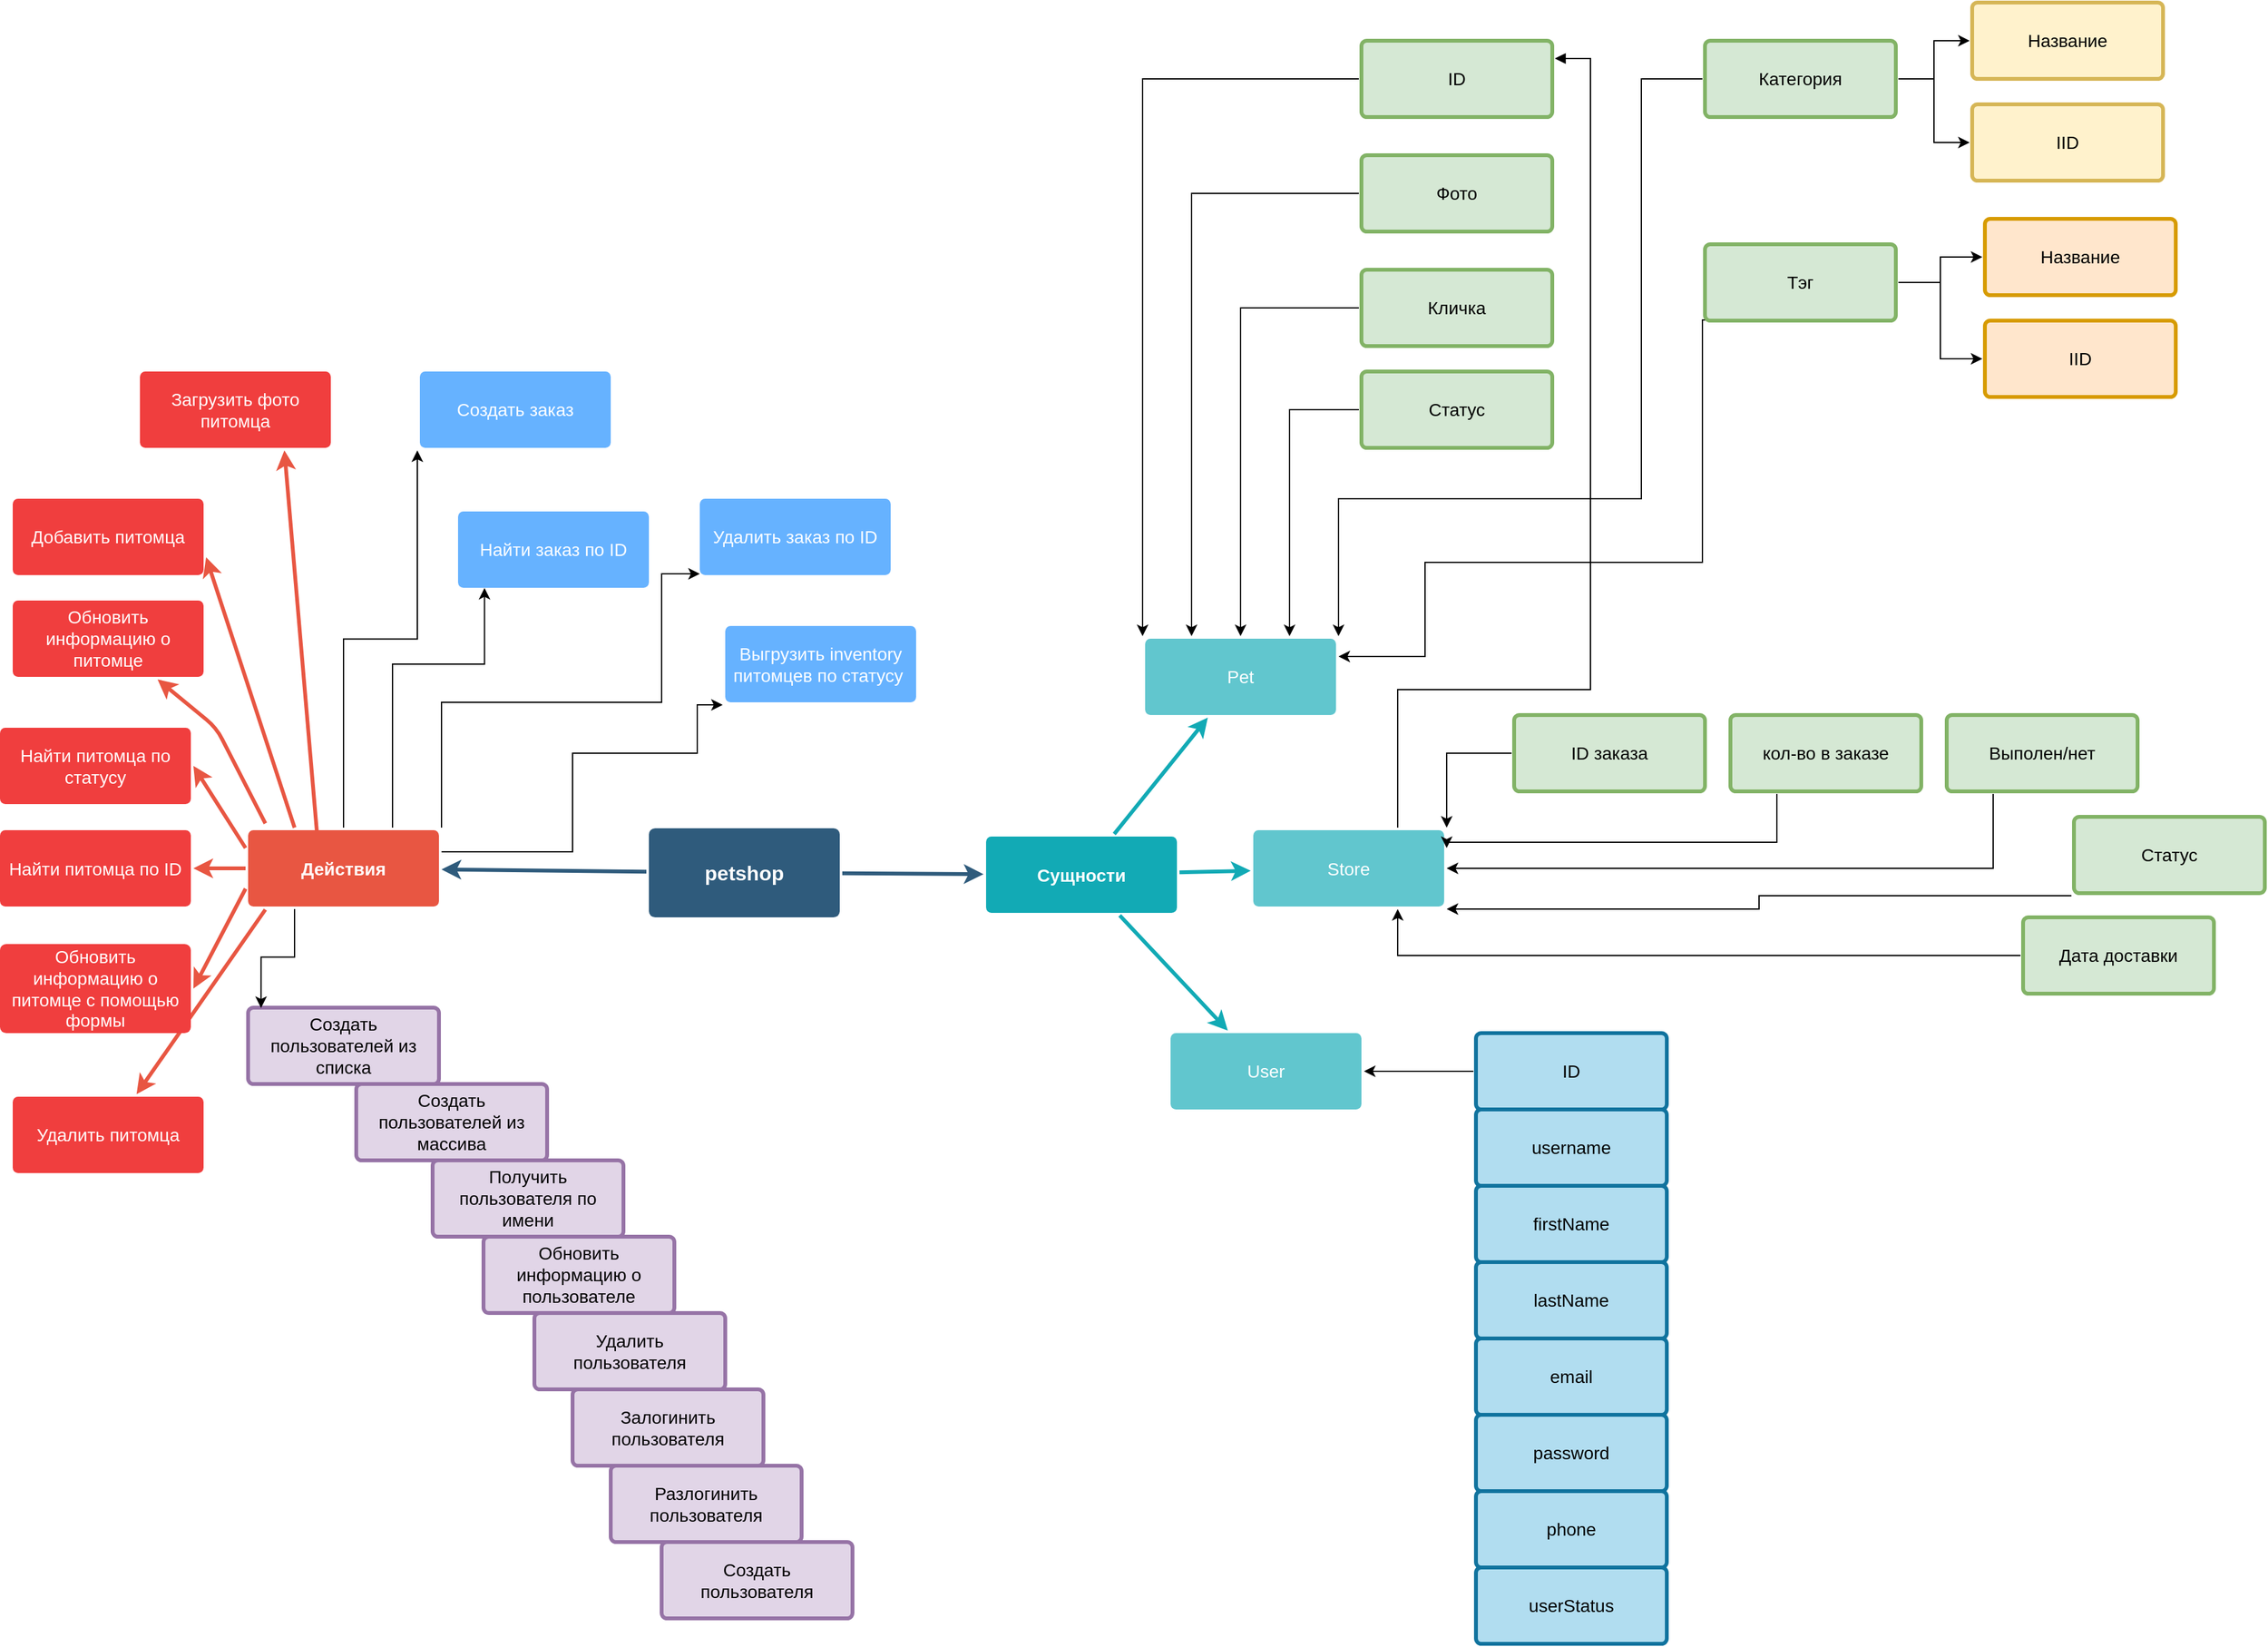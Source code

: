 <mxfile version="23.1.1" type="device">
  <diagram id="6a731a19-8d31-9384-78a2-239565b7b9f0" name="Page-1">
    <mxGraphModel dx="2333" dy="1256" grid="1" gridSize="10" guides="1" tooltips="1" connect="1" arrows="1" fold="1" page="1" pageScale="1" pageWidth="2336" pageHeight="1654" background="none" math="0" shadow="0">
      <root>
        <mxCell id="0" />
        <mxCell id="1" parent="0" />
        <mxCell id="1746" value="" style="edgeStyle=none;rounded=0;jumpStyle=none;html=1;shadow=0;labelBackgroundColor=none;startArrow=none;startFill=0;endArrow=classic;endFill=1;jettySize=auto;orthogonalLoop=1;strokeColor=#2F5B7C;strokeWidth=3;fontFamily=Helvetica;fontSize=16;fontColor=#23445D;spacing=5;" parent="1" source="1749" target="1771" edge="1">
          <mxGeometry relative="1" as="geometry" />
        </mxCell>
        <mxCell id="1748" value="" style="edgeStyle=none;rounded=0;jumpStyle=none;html=1;shadow=0;labelBackgroundColor=none;startArrow=none;startFill=0;endArrow=classic;endFill=1;jettySize=auto;orthogonalLoop=1;strokeColor=#2F5B7C;strokeWidth=3;fontFamily=Helvetica;fontSize=16;fontColor=#23445D;spacing=5;" parent="1" source="1749" target="1753" edge="1">
          <mxGeometry relative="1" as="geometry" />
        </mxCell>
        <mxCell id="1750" value="" style="edgeStyle=none;rounded=1;jumpStyle=none;html=1;shadow=0;labelBackgroundColor=none;startArrow=none;startFill=0;jettySize=auto;orthogonalLoop=1;strokeColor=#E85642;strokeWidth=3;fontFamily=Helvetica;fontSize=14;fontColor=#FFFFFF;spacing=5;fontStyle=1;fillColor=#b0e3e6;exitX=0;exitY=0.5;exitDx=0;exitDy=0;" parent="1" source="1753" target="1756" edge="1">
          <mxGeometry relative="1" as="geometry">
            <mxPoint x="300" y="720" as="sourcePoint" />
          </mxGeometry>
        </mxCell>
        <mxCell id="1751" value="" style="edgeStyle=none;rounded=1;jumpStyle=none;html=1;shadow=0;labelBackgroundColor=none;startArrow=none;startFill=0;jettySize=auto;orthogonalLoop=1;strokeColor=#E85642;strokeWidth=3;fontFamily=Helvetica;fontSize=14;fontColor=#FFFFFF;spacing=5;fontStyle=1;fillColor=#b0e3e6;entryX=1;entryY=0.5;entryDx=0;entryDy=0;exitX=0;exitY=0.25;exitDx=0;exitDy=0;" parent="1" source="1753" target="VShpxuDN6ZNB-tW2L6oB-1795" edge="1">
          <mxGeometry relative="1" as="geometry">
            <mxPoint x="256.0" y="715.5" as="targetPoint" />
          </mxGeometry>
        </mxCell>
        <mxCell id="1752" value="" style="edgeStyle=none;rounded=1;jumpStyle=none;html=1;shadow=0;labelBackgroundColor=none;startArrow=none;startFill=0;jettySize=auto;orthogonalLoop=1;strokeColor=#E85642;strokeWidth=3;fontFamily=Helvetica;fontSize=14;fontColor=#FFFFFF;spacing=5;fontStyle=1;fillColor=#b0e3e6;exitX=0.101;exitY=-0.052;exitDx=0;exitDy=0;exitPerimeter=0;" parent="1" source="1753" target="VShpxuDN6ZNB-tW2L6oB-1783" edge="1">
          <mxGeometry relative="1" as="geometry">
            <mxPoint x="270.336" y="802.5" as="targetPoint" />
            <Array as="points">
              <mxPoint x="280" y="600" />
            </Array>
          </mxGeometry>
        </mxCell>
        <mxCell id="VShpxuDN6ZNB-tW2L6oB-1802" style="edgeStyle=orthogonalEdgeStyle;rounded=0;orthogonalLoop=1;jettySize=auto;html=1;exitX=0.5;exitY=0;exitDx=0;exitDy=0;entryX=0;entryY=1;entryDx=0;entryDy=0;" edge="1" parent="1" source="1753" target="VShpxuDN6ZNB-tW2L6oB-1785">
          <mxGeometry relative="1" as="geometry" />
        </mxCell>
        <mxCell id="JYTRzdJzpvBDvRCZUse9-1779" style="edgeStyle=orthogonalEdgeStyle;rounded=0;orthogonalLoop=1;jettySize=auto;html=1;exitX=1;exitY=0.25;exitDx=0;exitDy=0;entryX=0;entryY=1;entryDx=0;entryDy=0;" edge="1" parent="1" target="VShpxuDN6ZNB-tW2L6oB-1799">
          <mxGeometry relative="1" as="geometry">
            <mxPoint x="457" y="697.5" as="sourcePoint" />
            <mxPoint x="735" y="620" as="targetPoint" />
            <Array as="points">
              <mxPoint x="560" y="697" />
              <mxPoint x="560" y="620" />
              <mxPoint x="658" y="620" />
            </Array>
          </mxGeometry>
        </mxCell>
        <mxCell id="1753" value="Действия" style="rounded=1;whiteSpace=wrap;html=1;shadow=0;labelBackgroundColor=none;strokeColor=none;strokeWidth=3;fillColor=#e85642;fontFamily=Helvetica;fontSize=14;fontColor=#FFFFFF;align=center;spacing=5;fontStyle=1;arcSize=7;perimeterSpacing=2;" parent="1" vertex="1">
          <mxGeometry x="305" y="680.5" width="150" height="60" as="geometry" />
        </mxCell>
        <mxCell id="1756" value="Найти питомца по ID" style="rounded=1;whiteSpace=wrap;html=1;shadow=0;labelBackgroundColor=none;strokeColor=none;strokeWidth=3;fillColor=#F03E3E;fontFamily=Helvetica;fontSize=14;fontColor=#FFFFFF;align=center;spacing=5;fontStyle=0;arcSize=7;perimeterSpacing=2;" parent="1" vertex="1">
          <mxGeometry x="110" y="680.5" width="150" height="60" as="geometry" />
        </mxCell>
        <mxCell id="1771" value="Сущности" style="rounded=1;whiteSpace=wrap;html=1;shadow=0;labelBackgroundColor=none;strokeColor=none;strokeWidth=3;fillColor=#12aab5;fontFamily=Helvetica;fontSize=14;fontColor=#FFFFFF;align=center;spacing=5;fontStyle=1;arcSize=7;perimeterSpacing=2;" parent="1" vertex="1">
          <mxGeometry x="885" y="685.5" width="150" height="60" as="geometry" />
        </mxCell>
        <mxCell id="1774" value="User&lt;br&gt;" style="rounded=1;whiteSpace=wrap;html=1;shadow=0;labelBackgroundColor=none;strokeColor=none;strokeWidth=3;fillColor=#61c6ce;fontFamily=Helvetica;fontSize=14;fontColor=#FFFFFF;align=center;spacing=5;fontStyle=0;arcSize=7;perimeterSpacing=2;" parent="1" vertex="1">
          <mxGeometry x="1030" y="840" width="150" height="60" as="geometry" />
        </mxCell>
        <mxCell id="1775" value="" style="edgeStyle=none;rounded=1;jumpStyle=none;html=1;shadow=0;labelBackgroundColor=none;startArrow=none;startFill=0;jettySize=auto;orthogonalLoop=1;strokeColor=#12AAB5;strokeWidth=3;fontFamily=Helvetica;fontSize=14;fontColor=#FFFFFF;spacing=5;fontStyle=1;fillColor=#b0e3e6;" parent="1" source="1771" target="1774" edge="1">
          <mxGeometry relative="1" as="geometry" />
        </mxCell>
        <mxCell id="JYTRzdJzpvBDvRCZUse9-1822" style="edgeStyle=orthogonalEdgeStyle;rounded=0;orthogonalLoop=1;jettySize=auto;html=1;exitX=0.75;exitY=0;exitDx=0;exitDy=0;entryX=1;entryY=0.25;entryDx=0;entryDy=0;endArrow=block;endFill=1;" edge="1" parent="1" source="1776" target="JYTRzdJzpvBDvRCZUse9-1796">
          <mxGeometry relative="1" as="geometry">
            <mxPoint x="1360" y="87.474" as="targetPoint" />
            <Array as="points">
              <mxPoint x="1208" y="570" />
              <mxPoint x="1360" y="570" />
              <mxPoint x="1360" y="74" />
            </Array>
          </mxGeometry>
        </mxCell>
        <mxCell id="1776" value="Store" style="rounded=1;whiteSpace=wrap;html=1;shadow=0;labelBackgroundColor=none;strokeColor=none;strokeWidth=3;fillColor=#61c6ce;fontFamily=Helvetica;fontSize=14;fontColor=#FFFFFF;align=center;spacing=5;fontStyle=0;arcSize=7;perimeterSpacing=2;" parent="1" vertex="1">
          <mxGeometry x="1095" y="680.5" width="150" height="60" as="geometry" />
        </mxCell>
        <mxCell id="1777" value="" style="edgeStyle=none;rounded=1;jumpStyle=none;html=1;shadow=0;labelBackgroundColor=none;startArrow=none;startFill=0;jettySize=auto;orthogonalLoop=1;strokeColor=#12AAB5;strokeWidth=3;fontFamily=Helvetica;fontSize=14;fontColor=#FFFFFF;spacing=5;fontStyle=1;fillColor=#b0e3e6;" parent="1" source="1771" target="1776" edge="1">
          <mxGeometry relative="1" as="geometry" />
        </mxCell>
        <mxCell id="1778" value="Pet" style="rounded=1;whiteSpace=wrap;html=1;shadow=0;labelBackgroundColor=none;strokeColor=none;strokeWidth=3;fillColor=#61c6ce;fontFamily=Helvetica;fontSize=14;fontColor=#FFFFFF;align=center;spacing=5;fontStyle=0;arcSize=7;perimeterSpacing=2;" parent="1" vertex="1">
          <mxGeometry x="1010" y="530" width="150" height="60" as="geometry" />
        </mxCell>
        <mxCell id="1779" value="" style="edgeStyle=none;rounded=1;jumpStyle=none;html=1;shadow=0;labelBackgroundColor=none;startArrow=none;startFill=0;jettySize=auto;orthogonalLoop=1;strokeColor=#12AAB5;strokeWidth=3;fontFamily=Helvetica;fontSize=14;fontColor=#FFFFFF;spacing=5;fontStyle=1;fillColor=#b0e3e6;" parent="1" source="1771" target="1778" edge="1">
          <mxGeometry relative="1" as="geometry" />
        </mxCell>
        <mxCell id="VShpxuDN6ZNB-tW2L6oB-1781" value="Удалить питомца" style="rounded=1;whiteSpace=wrap;html=1;shadow=0;labelBackgroundColor=none;strokeColor=none;strokeWidth=3;fillColor=#F03E3E;fontFamily=Helvetica;fontSize=14;fontColor=#FFFFFF;align=center;spacing=5;fontStyle=0;arcSize=7;perimeterSpacing=2;" vertex="1" parent="1">
          <mxGeometry x="120" y="890" width="150" height="60" as="geometry" />
        </mxCell>
        <mxCell id="VShpxuDN6ZNB-tW2L6oB-1782" value="Добавить питомца" style="rounded=1;whiteSpace=wrap;html=1;shadow=0;labelBackgroundColor=none;strokeColor=none;strokeWidth=3;fillColor=#F03E3E;fontFamily=Helvetica;fontSize=14;fontColor=#FFFFFF;align=center;spacing=5;fontStyle=0;arcSize=7;perimeterSpacing=2;" vertex="1" parent="1">
          <mxGeometry x="120" y="420" width="150" height="60" as="geometry" />
        </mxCell>
        <mxCell id="VShpxuDN6ZNB-tW2L6oB-1783" value="Обновить информацию о питомце" style="rounded=1;whiteSpace=wrap;html=1;shadow=0;labelBackgroundColor=none;strokeColor=none;strokeWidth=3;fillColor=#F03E3E;fontFamily=Helvetica;fontSize=14;fontColor=#FFFFFF;align=center;spacing=5;fontStyle=0;arcSize=7;perimeterSpacing=2;rotation=0;" vertex="1" parent="1">
          <mxGeometry x="120" y="500" width="150" height="60" as="geometry" />
        </mxCell>
        <mxCell id="VShpxuDN6ZNB-tW2L6oB-1784" value="Загрузить фото питомца" style="rounded=1;whiteSpace=wrap;html=1;shadow=0;labelBackgroundColor=none;strokeColor=none;strokeWidth=3;fillColor=#F03E3E;fontFamily=Helvetica;fontSize=14;fontColor=#FFFFFF;align=center;spacing=5;fontStyle=0;arcSize=7;perimeterSpacing=2;" vertex="1" parent="1">
          <mxGeometry x="220" y="320" width="150" height="60" as="geometry" />
        </mxCell>
        <mxCell id="VShpxuDN6ZNB-tW2L6oB-1785" value="Создать заказ" style="rounded=1;whiteSpace=wrap;html=1;shadow=0;labelBackgroundColor=none;strokeColor=none;strokeWidth=3;fillColor=#66B2FF;fontFamily=Helvetica;fontSize=14;fontColor=#FFFFFF;align=center;spacing=5;fontStyle=0;arcSize=7;perimeterSpacing=2;" vertex="1" parent="1">
          <mxGeometry x="440" y="320" width="150" height="60" as="geometry" />
        </mxCell>
        <mxCell id="VShpxuDN6ZNB-tW2L6oB-1788" value="" style="edgeStyle=none;rounded=1;jumpStyle=none;html=1;shadow=0;labelBackgroundColor=none;startArrow=none;startFill=0;jettySize=auto;orthogonalLoop=1;strokeColor=#E85642;strokeWidth=3;fontFamily=Helvetica;fontSize=14;fontColor=#FFFFFF;spacing=5;fontStyle=1;fillColor=#b0e3e6;exitX=0.101;exitY=1.007;exitDx=0;exitDy=0;exitPerimeter=0;" edge="1" parent="1" source="1753" target="VShpxuDN6ZNB-tW2L6oB-1781">
          <mxGeometry relative="1" as="geometry">
            <mxPoint x="350" y="758" as="sourcePoint" />
            <mxPoint x="280.336" y="812.5" as="targetPoint" />
          </mxGeometry>
        </mxCell>
        <mxCell id="VShpxuDN6ZNB-tW2L6oB-1789" value="" style="edgeStyle=none;rounded=1;jumpStyle=none;html=1;shadow=0;labelBackgroundColor=none;startArrow=none;startFill=0;jettySize=auto;orthogonalLoop=1;strokeColor=#E85642;strokeWidth=3;fontFamily=Helvetica;fontSize=14;fontColor=#FFFFFF;spacing=5;fontStyle=1;fillColor=#b0e3e6;entryX=0.75;entryY=1;entryDx=0;entryDy=0;exitX=0.364;exitY=0.051;exitDx=0;exitDy=0;exitPerimeter=0;" edge="1" parent="1" source="1753" target="VShpxuDN6ZNB-tW2L6oB-1784">
          <mxGeometry relative="1" as="geometry">
            <mxPoint x="360" y="768" as="sourcePoint" />
            <mxPoint x="290.336" y="822.5" as="targetPoint" />
          </mxGeometry>
        </mxCell>
        <mxCell id="VShpxuDN6ZNB-tW2L6oB-1790" value="" style="edgeStyle=none;rounded=1;jumpStyle=none;html=1;shadow=0;labelBackgroundColor=none;startArrow=none;startFill=0;jettySize=auto;orthogonalLoop=1;strokeColor=#E85642;strokeWidth=3;fontFamily=Helvetica;fontSize=14;fontColor=#FFFFFF;spacing=5;fontStyle=1;fillColor=#b0e3e6;entryX=1;entryY=0.75;entryDx=0;entryDy=0;exitX=0.25;exitY=0;exitDx=0;exitDy=0;" edge="1" parent="1" source="1753" target="VShpxuDN6ZNB-tW2L6oB-1782">
          <mxGeometry relative="1" as="geometry">
            <mxPoint x="340" y="680" as="sourcePoint" />
            <mxPoint x="270" y="490" as="targetPoint" />
          </mxGeometry>
        </mxCell>
        <mxCell id="VShpxuDN6ZNB-tW2L6oB-1791" value="" style="edgeStyle=none;rounded=1;jumpStyle=none;html=1;shadow=0;labelBackgroundColor=none;startArrow=none;startFill=0;jettySize=auto;orthogonalLoop=1;strokeColor=#E85642;strokeWidth=3;fontFamily=Helvetica;fontSize=14;fontColor=#FFFFFF;spacing=5;fontStyle=1;fillColor=#b0e3e6;entryX=1;entryY=0.5;entryDx=0;entryDy=0;exitX=0;exitY=0.75;exitDx=0;exitDy=0;" edge="1" parent="1" source="1753" target="VShpxuDN6ZNB-tW2L6oB-1796">
          <mxGeometry relative="1" as="geometry">
            <mxPoint x="380" y="788" as="sourcePoint" />
            <mxPoint x="310.336" y="842.5" as="targetPoint" />
          </mxGeometry>
        </mxCell>
        <mxCell id="VShpxuDN6ZNB-tW2L6oB-1795" value="Найти питомца по статусу" style="rounded=1;whiteSpace=wrap;html=1;shadow=0;labelBackgroundColor=none;strokeColor=none;strokeWidth=3;fillColor=#F03E3E;fontFamily=Helvetica;fontSize=14;fontColor=#FFFFFF;align=center;spacing=5;fontStyle=0;arcSize=7;perimeterSpacing=2;" vertex="1" parent="1">
          <mxGeometry x="110" y="600" width="150" height="60" as="geometry" />
        </mxCell>
        <mxCell id="VShpxuDN6ZNB-tW2L6oB-1796" value="Обновить информацию о питомце с помощью формы&lt;br&gt;" style="rounded=1;whiteSpace=wrap;html=1;shadow=0;labelBackgroundColor=none;strokeColor=none;strokeWidth=3;fillColor=#F03E3E;fontFamily=Helvetica;fontSize=14;fontColor=#FFFFFF;align=center;spacing=5;fontStyle=0;arcSize=7;perimeterSpacing=2;rotation=0;" vertex="1" parent="1">
          <mxGeometry x="110" y="770" width="150" height="70" as="geometry" />
        </mxCell>
        <mxCell id="VShpxuDN6ZNB-tW2L6oB-1798" value="Найти заказ по ID" style="rounded=1;whiteSpace=wrap;html=1;shadow=0;labelBackgroundColor=none;strokeColor=none;strokeWidth=3;fillColor=#66B2FF;fontFamily=Helvetica;fontSize=14;fontColor=#FFFFFF;align=center;spacing=5;fontStyle=0;arcSize=7;perimeterSpacing=2;" vertex="1" parent="1">
          <mxGeometry x="470" y="430" width="150" height="60" as="geometry" />
        </mxCell>
        <mxCell id="VShpxuDN6ZNB-tW2L6oB-1799" value="Выгрузить inventory питомцев по статусу&amp;nbsp;" style="rounded=1;whiteSpace=wrap;html=1;shadow=0;labelBackgroundColor=none;strokeColor=none;strokeWidth=3;fillColor=#66B2FF;fontFamily=Helvetica;fontSize=14;fontColor=#FFFFFF;align=center;spacing=5;fontStyle=0;arcSize=7;perimeterSpacing=2;" vertex="1" parent="1">
          <mxGeometry x="680" y="520" width="150" height="60" as="geometry" />
        </mxCell>
        <mxCell id="VShpxuDN6ZNB-tW2L6oB-1800" value="Удалить заказ по ID" style="rounded=1;whiteSpace=wrap;html=1;shadow=0;labelBackgroundColor=none;strokeColor=none;strokeWidth=3;fillColor=#66B2FF;fontFamily=Helvetica;fontSize=14;fontColor=#FFFFFF;align=center;spacing=5;fontStyle=0;arcSize=7;perimeterSpacing=2;" vertex="1" parent="1">
          <mxGeometry x="660" y="420" width="150" height="60" as="geometry" />
        </mxCell>
        <mxCell id="JYTRzdJzpvBDvRCZUse9-1781" value="Создать пользователей из списка" style="rounded=1;whiteSpace=wrap;html=1;shadow=0;labelBackgroundColor=none;strokeColor=#9673a6;strokeWidth=3;fillColor=#e1d5e7;fontFamily=Helvetica;fontSize=14;align=center;spacing=5;fontStyle=0;arcSize=7;perimeterSpacing=2;" vertex="1" parent="1">
          <mxGeometry x="305" y="820" width="150" height="60" as="geometry" />
        </mxCell>
        <mxCell id="JYTRzdJzpvBDvRCZUse9-1782" value="Создать пользователей из массива" style="rounded=1;whiteSpace=wrap;html=1;shadow=0;labelBackgroundColor=none;strokeColor=#9673a6;strokeWidth=3;fillColor=#e1d5e7;fontFamily=Helvetica;fontSize=14;align=center;spacing=5;fontStyle=0;arcSize=7;perimeterSpacing=2;" vertex="1" parent="1">
          <mxGeometry x="390" y="880" width="150" height="60" as="geometry" />
        </mxCell>
        <mxCell id="JYTRzdJzpvBDvRCZUse9-1785" style="edgeStyle=orthogonalEdgeStyle;rounded=0;orthogonalLoop=1;jettySize=auto;html=1;exitX=0.75;exitY=0;exitDx=0;exitDy=0;entryX=0.148;entryY=0.97;entryDx=0;entryDy=0;entryPerimeter=0;" edge="1" parent="1" source="1753" target="VShpxuDN6ZNB-tW2L6oB-1798">
          <mxGeometry relative="1" as="geometry">
            <Array as="points">
              <mxPoint x="419" y="550" />
              <mxPoint x="491" y="550" />
            </Array>
          </mxGeometry>
        </mxCell>
        <mxCell id="JYTRzdJzpvBDvRCZUse9-1786" style="edgeStyle=orthogonalEdgeStyle;rounded=0;orthogonalLoop=1;jettySize=auto;html=1;exitX=1;exitY=0;exitDx=0;exitDy=0;" edge="1" parent="1" source="1753">
          <mxGeometry relative="1" as="geometry">
            <mxPoint x="660" y="479" as="targetPoint" />
            <Array as="points">
              <mxPoint x="457" y="580" />
              <mxPoint x="630" y="580" />
              <mxPoint x="630" y="479" />
            </Array>
          </mxGeometry>
        </mxCell>
        <mxCell id="JYTRzdJzpvBDvRCZUse9-1787" value="Залогинить пользователя" style="rounded=1;whiteSpace=wrap;html=1;shadow=0;labelBackgroundColor=none;strokeColor=#9673a6;strokeWidth=3;fillColor=#e1d5e7;fontFamily=Helvetica;fontSize=14;align=center;spacing=5;fontStyle=0;arcSize=7;perimeterSpacing=2;" vertex="1" parent="1">
          <mxGeometry x="560" y="1120" width="150" height="60" as="geometry" />
        </mxCell>
        <mxCell id="JYTRzdJzpvBDvRCZUse9-1788" value="Создать пользователя" style="rounded=1;whiteSpace=wrap;html=1;shadow=0;labelBackgroundColor=none;strokeColor=#9673a6;strokeWidth=3;fillColor=#e1d5e7;fontFamily=Helvetica;fontSize=14;align=center;spacing=5;fontStyle=0;arcSize=7;perimeterSpacing=2;" vertex="1" parent="1">
          <mxGeometry x="630" y="1240" width="150" height="60" as="geometry" />
        </mxCell>
        <mxCell id="JYTRzdJzpvBDvRCZUse9-1789" value="Удалить пользователя" style="rounded=1;whiteSpace=wrap;html=1;shadow=0;labelBackgroundColor=none;strokeColor=#9673a6;strokeWidth=3;fillColor=#e1d5e7;fontFamily=Helvetica;fontSize=14;align=center;spacing=5;fontStyle=0;arcSize=7;perimeterSpacing=2;" vertex="1" parent="1">
          <mxGeometry x="530" y="1060" width="150" height="60" as="geometry" />
        </mxCell>
        <mxCell id="JYTRzdJzpvBDvRCZUse9-1790" value="Получить пользователя по имени" style="rounded=1;whiteSpace=wrap;html=1;shadow=0;labelBackgroundColor=none;strokeColor=#9673a6;strokeWidth=3;fillColor=#e1d5e7;fontFamily=Helvetica;fontSize=14;align=center;spacing=5;fontStyle=0;arcSize=7;perimeterSpacing=2;" vertex="1" parent="1">
          <mxGeometry x="450" y="940" width="150" height="60" as="geometry" />
        </mxCell>
        <mxCell id="JYTRzdJzpvBDvRCZUse9-1791" value="Обновить информацию о пользователе" style="rounded=1;whiteSpace=wrap;html=1;shadow=0;labelBackgroundColor=none;strokeColor=#9673a6;strokeWidth=3;fillColor=#e1d5e7;fontFamily=Helvetica;fontSize=14;align=center;spacing=5;fontStyle=0;arcSize=7;perimeterSpacing=2;" vertex="1" parent="1">
          <mxGeometry x="490" y="1000" width="150" height="60" as="geometry" />
        </mxCell>
        <mxCell id="JYTRzdJzpvBDvRCZUse9-1792" style="edgeStyle=orthogonalEdgeStyle;rounded=0;orthogonalLoop=1;jettySize=auto;html=1;exitX=0.25;exitY=1;exitDx=0;exitDy=0;entryX=0.079;entryY=0.035;entryDx=0;entryDy=0;entryPerimeter=0;" edge="1" parent="1" source="1753" target="JYTRzdJzpvBDvRCZUse9-1781">
          <mxGeometry relative="1" as="geometry" />
        </mxCell>
        <mxCell id="1749" value="petshop&lt;br&gt;" style="rounded=1;whiteSpace=wrap;html=1;shadow=0;labelBackgroundColor=none;strokeColor=none;strokeWidth=3;fillColor=#2F5B7C;fontFamily=Helvetica;fontSize=16;fontColor=#FFFFFF;align=center;fontStyle=1;spacing=5;arcSize=7;perimeterSpacing=2;" parent="1" vertex="1">
          <mxGeometry x="620" y="679" width="150" height="70" as="geometry" />
        </mxCell>
        <mxCell id="JYTRzdJzpvBDvRCZUse9-1795" value="Разлогинить пользователя" style="rounded=1;whiteSpace=wrap;html=1;shadow=0;labelBackgroundColor=none;strokeColor=#9673a6;strokeWidth=3;fillColor=#e1d5e7;fontFamily=Helvetica;fontSize=14;align=center;spacing=5;fontStyle=0;arcSize=7;perimeterSpacing=2;" vertex="1" parent="1">
          <mxGeometry x="590" y="1180" width="150" height="60" as="geometry" />
        </mxCell>
        <mxCell id="JYTRzdJzpvBDvRCZUse9-1815" style="edgeStyle=orthogonalEdgeStyle;rounded=0;orthogonalLoop=1;jettySize=auto;html=1;exitX=0;exitY=0.5;exitDx=0;exitDy=0;entryX=0;entryY=0;entryDx=0;entryDy=0;" edge="1" parent="1" source="JYTRzdJzpvBDvRCZUse9-1796" target="1778">
          <mxGeometry relative="1" as="geometry" />
        </mxCell>
        <mxCell id="JYTRzdJzpvBDvRCZUse9-1796" value="ID" style="rounded=1;whiteSpace=wrap;html=1;shadow=0;labelBackgroundColor=none;strokeColor=#82b366;strokeWidth=3;fillColor=#d5e8d4;fontFamily=Helvetica;fontSize=14;align=center;spacing=5;fontStyle=0;arcSize=7;perimeterSpacing=2;" vertex="1" parent="1">
          <mxGeometry x="1180" y="60" width="150" height="60" as="geometry" />
        </mxCell>
        <mxCell id="JYTRzdJzpvBDvRCZUse9-1816" style="edgeStyle=orthogonalEdgeStyle;rounded=0;orthogonalLoop=1;jettySize=auto;html=1;entryX=0.25;entryY=0;entryDx=0;entryDy=0;" edge="1" parent="1" source="JYTRzdJzpvBDvRCZUse9-1798" target="1778">
          <mxGeometry relative="1" as="geometry" />
        </mxCell>
        <mxCell id="JYTRzdJzpvBDvRCZUse9-1798" value="Фото" style="rounded=1;whiteSpace=wrap;html=1;shadow=0;labelBackgroundColor=none;strokeColor=#82b366;strokeWidth=3;fillColor=#d5e8d4;fontFamily=Helvetica;fontSize=14;align=center;spacing=5;fontStyle=0;arcSize=7;perimeterSpacing=2;" vertex="1" parent="1">
          <mxGeometry x="1180" y="150" width="150" height="60" as="geometry" />
        </mxCell>
        <mxCell id="JYTRzdJzpvBDvRCZUse9-1817" style="edgeStyle=orthogonalEdgeStyle;rounded=0;orthogonalLoop=1;jettySize=auto;html=1;exitX=0;exitY=0.5;exitDx=0;exitDy=0;entryX=0.5;entryY=0;entryDx=0;entryDy=0;" edge="1" parent="1" source="JYTRzdJzpvBDvRCZUse9-1799" target="1778">
          <mxGeometry relative="1" as="geometry" />
        </mxCell>
        <mxCell id="JYTRzdJzpvBDvRCZUse9-1799" value="Кличка" style="rounded=1;whiteSpace=wrap;html=1;shadow=0;labelBackgroundColor=none;strokeColor=#82b366;strokeWidth=3;fillColor=#d5e8d4;fontFamily=Helvetica;fontSize=14;align=center;spacing=5;fontStyle=0;arcSize=7;perimeterSpacing=2;" vertex="1" parent="1">
          <mxGeometry x="1180" y="240" width="150" height="60" as="geometry" />
        </mxCell>
        <mxCell id="JYTRzdJzpvBDvRCZUse9-1818" style="edgeStyle=orthogonalEdgeStyle;rounded=0;orthogonalLoop=1;jettySize=auto;html=1;exitX=0;exitY=0.5;exitDx=0;exitDy=0;entryX=0.75;entryY=0;entryDx=0;entryDy=0;" edge="1" parent="1" source="JYTRzdJzpvBDvRCZUse9-1800" target="1778">
          <mxGeometry relative="1" as="geometry" />
        </mxCell>
        <mxCell id="JYTRzdJzpvBDvRCZUse9-1800" value="Статус&lt;br&gt;" style="rounded=1;whiteSpace=wrap;html=1;shadow=0;labelBackgroundColor=none;strokeColor=#82b366;strokeWidth=3;fillColor=#d5e8d4;fontFamily=Helvetica;fontSize=14;align=center;spacing=5;fontStyle=0;arcSize=7;perimeterSpacing=2;" vertex="1" parent="1">
          <mxGeometry x="1180" y="320" width="150" height="60" as="geometry" />
        </mxCell>
        <mxCell id="JYTRzdJzpvBDvRCZUse9-1807" style="edgeStyle=orthogonalEdgeStyle;rounded=0;orthogonalLoop=1;jettySize=auto;html=1;" edge="1" parent="1" source="JYTRzdJzpvBDvRCZUse9-1801" target="JYTRzdJzpvBDvRCZUse9-1802">
          <mxGeometry relative="1" as="geometry" />
        </mxCell>
        <mxCell id="JYTRzdJzpvBDvRCZUse9-1808" style="edgeStyle=orthogonalEdgeStyle;rounded=0;orthogonalLoop=1;jettySize=auto;html=1;" edge="1" parent="1" source="JYTRzdJzpvBDvRCZUse9-1801" target="JYTRzdJzpvBDvRCZUse9-1803">
          <mxGeometry relative="1" as="geometry" />
        </mxCell>
        <mxCell id="JYTRzdJzpvBDvRCZUse9-1820" style="edgeStyle=orthogonalEdgeStyle;rounded=0;orthogonalLoop=1;jettySize=auto;html=1;exitX=0;exitY=0.5;exitDx=0;exitDy=0;entryX=1;entryY=0;entryDx=0;entryDy=0;" edge="1" parent="1" source="JYTRzdJzpvBDvRCZUse9-1801" target="1778">
          <mxGeometry relative="1" as="geometry">
            <Array as="points">
              <mxPoint x="1400" y="90" />
              <mxPoint x="1400" y="420" />
              <mxPoint x="1162" y="420" />
            </Array>
          </mxGeometry>
        </mxCell>
        <mxCell id="JYTRzdJzpvBDvRCZUse9-1801" value="Категория" style="rounded=1;whiteSpace=wrap;html=1;shadow=0;labelBackgroundColor=none;strokeColor=#82b366;strokeWidth=3;fillColor=#d5e8d4;fontFamily=Helvetica;fontSize=14;align=center;spacing=5;fontStyle=0;arcSize=7;perimeterSpacing=2;" vertex="1" parent="1">
          <mxGeometry x="1450" y="60" width="150" height="60" as="geometry" />
        </mxCell>
        <mxCell id="JYTRzdJzpvBDvRCZUse9-1802" value="Название" style="rounded=1;whiteSpace=wrap;html=1;shadow=0;labelBackgroundColor=none;strokeColor=#d6b656;strokeWidth=3;fillColor=#fff2cc;fontFamily=Helvetica;fontSize=14;align=center;spacing=5;fontStyle=0;arcSize=7;perimeterSpacing=2;" vertex="1" parent="1">
          <mxGeometry x="1660" y="30" width="150" height="60" as="geometry" />
        </mxCell>
        <mxCell id="JYTRzdJzpvBDvRCZUse9-1803" value="IID" style="rounded=1;whiteSpace=wrap;html=1;shadow=0;labelBackgroundColor=none;strokeColor=#d6b656;strokeWidth=3;fillColor=#fff2cc;fontFamily=Helvetica;fontSize=14;align=center;spacing=5;fontStyle=0;arcSize=7;perimeterSpacing=2;" vertex="1" parent="1">
          <mxGeometry x="1660" y="110" width="150" height="60" as="geometry" />
        </mxCell>
        <mxCell id="JYTRzdJzpvBDvRCZUse9-1809" style="edgeStyle=orthogonalEdgeStyle;rounded=0;orthogonalLoop=1;jettySize=auto;html=1;entryX=0;entryY=0.5;entryDx=0;entryDy=0;" edge="1" parent="1" source="JYTRzdJzpvBDvRCZUse9-1804" target="JYTRzdJzpvBDvRCZUse9-1805">
          <mxGeometry relative="1" as="geometry" />
        </mxCell>
        <mxCell id="JYTRzdJzpvBDvRCZUse9-1810" style="edgeStyle=orthogonalEdgeStyle;rounded=0;orthogonalLoop=1;jettySize=auto;html=1;exitX=1;exitY=0.5;exitDx=0;exitDy=0;entryX=0;entryY=0.5;entryDx=0;entryDy=0;" edge="1" parent="1" source="JYTRzdJzpvBDvRCZUse9-1804" target="JYTRzdJzpvBDvRCZUse9-1806">
          <mxGeometry relative="1" as="geometry" />
        </mxCell>
        <mxCell id="JYTRzdJzpvBDvRCZUse9-1819" style="edgeStyle=orthogonalEdgeStyle;rounded=0;orthogonalLoop=1;jettySize=auto;html=1;exitX=0.084;exitY=0.961;exitDx=0;exitDy=0;entryX=1;entryY=0.25;entryDx=0;entryDy=0;exitPerimeter=0;" edge="1" parent="1" source="JYTRzdJzpvBDvRCZUse9-1804" target="1778">
          <mxGeometry relative="1" as="geometry">
            <mxPoint x="1400" y="570" as="targetPoint" />
            <Array as="points">
              <mxPoint x="1448" y="280" />
              <mxPoint x="1448" y="470" />
              <mxPoint x="1230" y="470" />
              <mxPoint x="1230" y="544" />
            </Array>
          </mxGeometry>
        </mxCell>
        <mxCell id="JYTRzdJzpvBDvRCZUse9-1804" value="Тэг" style="rounded=1;whiteSpace=wrap;html=1;shadow=0;labelBackgroundColor=none;strokeColor=#82b366;strokeWidth=3;fillColor=#d5e8d4;fontFamily=Helvetica;fontSize=14;align=center;spacing=5;fontStyle=0;arcSize=7;perimeterSpacing=2;" vertex="1" parent="1">
          <mxGeometry x="1450" y="220" width="150" height="60" as="geometry" />
        </mxCell>
        <mxCell id="JYTRzdJzpvBDvRCZUse9-1805" value="Название" style="rounded=1;whiteSpace=wrap;html=1;shadow=0;labelBackgroundColor=none;strokeColor=#d79b00;strokeWidth=3;fillColor=#ffe6cc;fontFamily=Helvetica;fontSize=14;align=center;spacing=5;fontStyle=0;arcSize=7;perimeterSpacing=2;" vertex="1" parent="1">
          <mxGeometry x="1670" y="200" width="150" height="60" as="geometry" />
        </mxCell>
        <mxCell id="JYTRzdJzpvBDvRCZUse9-1806" value="IID" style="rounded=1;whiteSpace=wrap;html=1;shadow=0;labelBackgroundColor=none;strokeColor=#d79b00;strokeWidth=3;fillColor=#ffe6cc;fontFamily=Helvetica;fontSize=14;align=center;spacing=5;fontStyle=0;arcSize=7;perimeterSpacing=2;" vertex="1" parent="1">
          <mxGeometry x="1670" y="280" width="150" height="60" as="geometry" />
        </mxCell>
        <mxCell id="JYTRzdJzpvBDvRCZUse9-1827" style="edgeStyle=orthogonalEdgeStyle;rounded=0;orthogonalLoop=1;jettySize=auto;html=1;exitX=0;exitY=0.5;exitDx=0;exitDy=0;entryX=1;entryY=0;entryDx=0;entryDy=0;" edge="1" parent="1" source="JYTRzdJzpvBDvRCZUse9-1821" target="1776">
          <mxGeometry relative="1" as="geometry" />
        </mxCell>
        <mxCell id="JYTRzdJzpvBDvRCZUse9-1821" value="ID заказа" style="rounded=1;whiteSpace=wrap;html=1;shadow=0;labelBackgroundColor=none;strokeColor=#82b366;strokeWidth=3;fillColor=#d5e8d4;fontFamily=Helvetica;fontSize=14;align=center;spacing=5;fontStyle=0;arcSize=7;perimeterSpacing=2;" vertex="1" parent="1">
          <mxGeometry x="1300" y="590" width="150" height="60" as="geometry" />
        </mxCell>
        <mxCell id="JYTRzdJzpvBDvRCZUse9-1829" style="edgeStyle=orthogonalEdgeStyle;rounded=0;orthogonalLoop=1;jettySize=auto;html=1;exitX=0.25;exitY=1;exitDx=0;exitDy=0;entryX=1;entryY=0.25;entryDx=0;entryDy=0;" edge="1" parent="1" source="JYTRzdJzpvBDvRCZUse9-1823" target="1776">
          <mxGeometry relative="1" as="geometry">
            <Array as="points">
              <mxPoint x="1506" y="690" />
              <mxPoint x="1247" y="690" />
            </Array>
          </mxGeometry>
        </mxCell>
        <mxCell id="JYTRzdJzpvBDvRCZUse9-1823" value="кол-во в заказе" style="rounded=1;whiteSpace=wrap;html=1;shadow=0;labelBackgroundColor=none;strokeColor=#82b366;strokeWidth=3;fillColor=#d5e8d4;fontFamily=Helvetica;fontSize=14;align=center;spacing=5;fontStyle=0;arcSize=7;perimeterSpacing=2;" vertex="1" parent="1">
          <mxGeometry x="1470" y="590" width="150" height="60" as="geometry" />
        </mxCell>
        <mxCell id="JYTRzdJzpvBDvRCZUse9-1831" style="edgeStyle=orthogonalEdgeStyle;rounded=0;orthogonalLoop=1;jettySize=auto;html=1;exitX=0;exitY=1;exitDx=0;exitDy=0;entryX=1;entryY=1;entryDx=0;entryDy=0;" edge="1" parent="1" source="JYTRzdJzpvBDvRCZUse9-1824" target="1776">
          <mxGeometry relative="1" as="geometry" />
        </mxCell>
        <mxCell id="JYTRzdJzpvBDvRCZUse9-1824" value="Статус" style="rounded=1;whiteSpace=wrap;html=1;shadow=0;labelBackgroundColor=none;strokeColor=#82b366;strokeWidth=3;fillColor=#d5e8d4;fontFamily=Helvetica;fontSize=14;align=center;spacing=5;fontStyle=0;arcSize=7;perimeterSpacing=2;" vertex="1" parent="1">
          <mxGeometry x="1740" y="670" width="150" height="60" as="geometry" />
        </mxCell>
        <mxCell id="JYTRzdJzpvBDvRCZUse9-1830" style="edgeStyle=orthogonalEdgeStyle;rounded=0;orthogonalLoop=1;jettySize=auto;html=1;exitX=0.25;exitY=1;exitDx=0;exitDy=0;entryX=1;entryY=0.5;entryDx=0;entryDy=0;" edge="1" parent="1" source="JYTRzdJzpvBDvRCZUse9-1825" target="1776">
          <mxGeometry relative="1" as="geometry">
            <mxPoint x="1570" y="790" as="targetPoint" />
            <Array as="points">
              <mxPoint x="1676" y="710" />
            </Array>
          </mxGeometry>
        </mxCell>
        <mxCell id="JYTRzdJzpvBDvRCZUse9-1825" value="Выполен/нет" style="rounded=1;whiteSpace=wrap;html=1;shadow=0;labelBackgroundColor=none;strokeColor=#82b366;strokeWidth=3;fillColor=#d5e8d4;fontFamily=Helvetica;fontSize=14;align=center;spacing=5;fontStyle=0;arcSize=7;perimeterSpacing=2;" vertex="1" parent="1">
          <mxGeometry x="1640" y="590" width="150" height="60" as="geometry" />
        </mxCell>
        <mxCell id="JYTRzdJzpvBDvRCZUse9-1832" style="edgeStyle=orthogonalEdgeStyle;rounded=0;orthogonalLoop=1;jettySize=auto;html=1;exitX=0;exitY=0.5;exitDx=0;exitDy=0;entryX=0.75;entryY=1;entryDx=0;entryDy=0;" edge="1" parent="1" source="JYTRzdJzpvBDvRCZUse9-1826" target="1776">
          <mxGeometry relative="1" as="geometry" />
        </mxCell>
        <mxCell id="JYTRzdJzpvBDvRCZUse9-1826" value="Дата доставки" style="rounded=1;whiteSpace=wrap;html=1;shadow=0;labelBackgroundColor=none;strokeColor=#82b366;strokeWidth=3;fillColor=#d5e8d4;fontFamily=Helvetica;fontSize=14;align=center;spacing=5;fontStyle=0;arcSize=7;perimeterSpacing=2;" vertex="1" parent="1">
          <mxGeometry x="1700" y="749" width="150" height="60" as="geometry" />
        </mxCell>
        <mxCell id="JYTRzdJzpvBDvRCZUse9-1843" style="edgeStyle=orthogonalEdgeStyle;rounded=0;orthogonalLoop=1;jettySize=auto;html=1;exitX=0;exitY=0.5;exitDx=0;exitDy=0;entryX=1;entryY=0.5;entryDx=0;entryDy=0;" edge="1" parent="1" source="JYTRzdJzpvBDvRCZUse9-1833" target="1774">
          <mxGeometry relative="1" as="geometry" />
        </mxCell>
        <mxCell id="JYTRzdJzpvBDvRCZUse9-1833" value="ID" style="rounded=1;whiteSpace=wrap;html=1;shadow=0;labelBackgroundColor=none;strokeColor=#10739e;strokeWidth=3;fillColor=#b1ddf0;fontFamily=Helvetica;fontSize=14;align=center;spacing=5;fontStyle=0;arcSize=7;perimeterSpacing=2;" vertex="1" parent="1">
          <mxGeometry x="1270" y="840" width="150" height="60" as="geometry" />
        </mxCell>
        <mxCell id="JYTRzdJzpvBDvRCZUse9-1834" value="phone" style="rounded=1;whiteSpace=wrap;html=1;shadow=0;labelBackgroundColor=none;strokeColor=#10739e;strokeWidth=3;fillColor=#b1ddf0;fontFamily=Helvetica;fontSize=14;align=center;spacing=5;fontStyle=0;arcSize=7;perimeterSpacing=2;" vertex="1" parent="1">
          <mxGeometry x="1270" y="1200" width="150" height="60" as="geometry" />
        </mxCell>
        <mxCell id="JYTRzdJzpvBDvRCZUse9-1835" value="username" style="rounded=1;whiteSpace=wrap;html=1;shadow=0;labelBackgroundColor=none;strokeColor=#10739e;strokeWidth=3;fillColor=#b1ddf0;fontFamily=Helvetica;fontSize=14;align=center;spacing=5;fontStyle=0;arcSize=7;perimeterSpacing=2;" vertex="1" parent="1">
          <mxGeometry x="1270" y="900" width="150" height="60" as="geometry" />
        </mxCell>
        <mxCell id="JYTRzdJzpvBDvRCZUse9-1836" value="lastName" style="rounded=1;whiteSpace=wrap;html=1;shadow=0;labelBackgroundColor=none;strokeColor=#10739e;strokeWidth=3;fillColor=#b1ddf0;fontFamily=Helvetica;fontSize=14;align=center;spacing=5;fontStyle=0;arcSize=7;perimeterSpacing=2;" vertex="1" parent="1">
          <mxGeometry x="1270" y="1020" width="150" height="60" as="geometry" />
        </mxCell>
        <mxCell id="JYTRzdJzpvBDvRCZUse9-1837" value="userStatus" style="rounded=1;whiteSpace=wrap;html=1;shadow=0;labelBackgroundColor=none;strokeColor=#10739e;strokeWidth=3;fillColor=#b1ddf0;fontFamily=Helvetica;fontSize=14;align=center;spacing=5;fontStyle=0;arcSize=7;perimeterSpacing=2;" vertex="1" parent="1">
          <mxGeometry x="1270" y="1260" width="150" height="60" as="geometry" />
        </mxCell>
        <mxCell id="JYTRzdJzpvBDvRCZUse9-1839" value="firstName" style="rounded=1;whiteSpace=wrap;html=1;shadow=0;labelBackgroundColor=none;strokeColor=#10739e;strokeWidth=3;fillColor=#b1ddf0;fontFamily=Helvetica;fontSize=14;align=center;spacing=5;fontStyle=0;arcSize=7;perimeterSpacing=2;" vertex="1" parent="1">
          <mxGeometry x="1270" y="960" width="150" height="60" as="geometry" />
        </mxCell>
        <mxCell id="JYTRzdJzpvBDvRCZUse9-1840" value="email" style="rounded=1;whiteSpace=wrap;html=1;shadow=0;labelBackgroundColor=none;strokeColor=#10739e;strokeWidth=3;fillColor=#b1ddf0;fontFamily=Helvetica;fontSize=14;align=center;spacing=5;fontStyle=0;arcSize=7;perimeterSpacing=2;" vertex="1" parent="1">
          <mxGeometry x="1270" y="1080" width="150" height="60" as="geometry" />
        </mxCell>
        <mxCell id="JYTRzdJzpvBDvRCZUse9-1841" value="password" style="rounded=1;whiteSpace=wrap;html=1;shadow=0;labelBackgroundColor=none;strokeColor=#10739e;strokeWidth=3;fillColor=#b1ddf0;fontFamily=Helvetica;fontSize=14;align=center;spacing=5;fontStyle=0;arcSize=7;perimeterSpacing=2;" vertex="1" parent="1">
          <mxGeometry x="1270" y="1140" width="150" height="60" as="geometry" />
        </mxCell>
      </root>
    </mxGraphModel>
  </diagram>
</mxfile>
